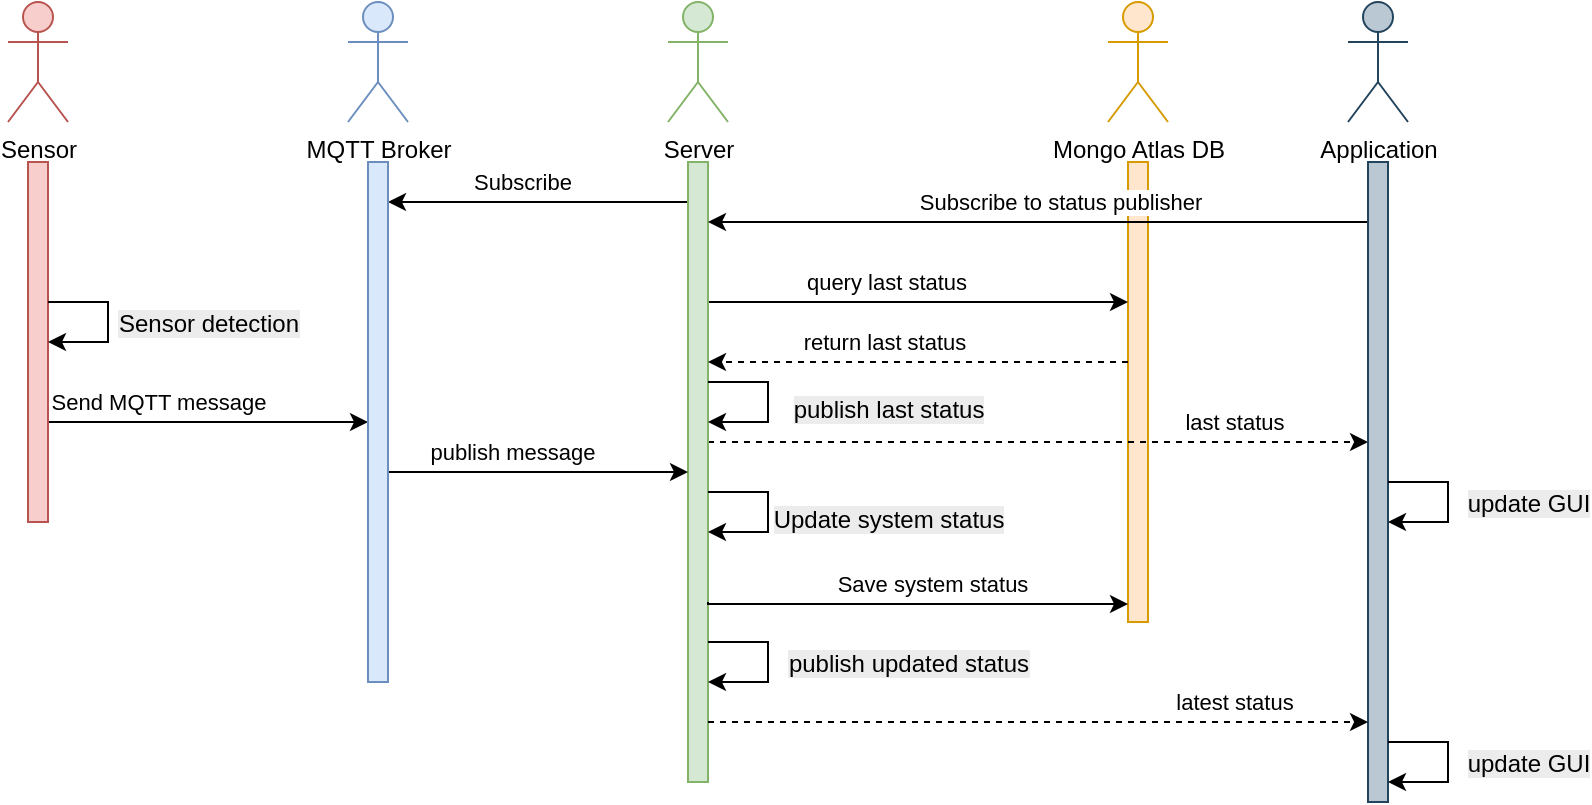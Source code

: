 <mxfile version="26.2.2">
  <diagram name="Page-1" id="u5kcwGDxTyMdxPdFqCsf">
    <mxGraphModel dx="1428" dy="849" grid="1" gridSize="10" guides="1" tooltips="1" connect="1" arrows="1" fold="1" page="1" pageScale="1" pageWidth="850" pageHeight="1100" math="0" shadow="0">
      <root>
        <mxCell id="0" />
        <mxCell id="1" parent="0" />
        <mxCell id="1vytx-_bjhU0ylA-z6P2-14" value="" style="html=1;points=[[0,0,0,0,5],[0,1,0,0,-5],[1,0,0,0,5],[1,1,0,0,-5]];perimeter=orthogonalPerimeter;outlineConnect=0;targetShapes=umlLifeline;portConstraint=eastwest;newEdgeStyle={&quot;curved&quot;:0,&quot;rounded&quot;:0};fillColor=#ffe6cc;strokeColor=#d79b00;" parent="1" vertex="1">
          <mxGeometry x="650" y="150" width="10" height="230" as="geometry" />
        </mxCell>
        <mxCell id="1vytx-_bjhU0ylA-z6P2-1" value="Sensor" style="shape=umlActor;verticalLabelPosition=bottom;verticalAlign=top;html=1;fillColor=#f8cecc;strokeColor=#b85450;" parent="1" vertex="1">
          <mxGeometry x="90" y="70" width="30" height="60" as="geometry" />
        </mxCell>
        <mxCell id="1vytx-_bjhU0ylA-z6P2-4" value="Server" style="shape=umlActor;verticalLabelPosition=bottom;verticalAlign=top;html=1;fillColor=#d5e8d4;strokeColor=#82b366;" parent="1" vertex="1">
          <mxGeometry x="420" y="70" width="30" height="60" as="geometry" />
        </mxCell>
        <mxCell id="1vytx-_bjhU0ylA-z6P2-5" value="Mongo Atlas DB" style="shape=umlActor;verticalLabelPosition=bottom;verticalAlign=top;html=1;fillColor=#ffe6cc;strokeColor=#d79b00;" parent="1" vertex="1">
          <mxGeometry x="640" y="70" width="30" height="60" as="geometry" />
        </mxCell>
        <mxCell id="1vytx-_bjhU0ylA-z6P2-7" value="Application" style="shape=umlActor;verticalLabelPosition=bottom;verticalAlign=top;html=1;fillColor=#bac8d3;strokeColor=#23445d;" parent="1" vertex="1">
          <mxGeometry x="760" y="70" width="30" height="60" as="geometry" />
        </mxCell>
        <mxCell id="1vytx-_bjhU0ylA-z6P2-12" style="edgeStyle=orthogonalEdgeStyle;rounded=0;orthogonalLoop=1;jettySize=auto;html=1;curved=0;" parent="1" target="oxFx_P7a8YHagvrJ16I6-3" edge="1">
          <mxGeometry relative="1" as="geometry">
            <mxPoint x="110" y="310" as="sourcePoint" />
            <mxPoint x="280" y="310" as="targetPoint" />
            <Array as="points">
              <mxPoint x="110" y="280" />
            </Array>
          </mxGeometry>
        </mxCell>
        <mxCell id="1vytx-_bjhU0ylA-z6P2-13" value="Send MQTT message" style="edgeLabel;html=1;align=center;verticalAlign=middle;resizable=0;points=[];" parent="1vytx-_bjhU0ylA-z6P2-12" vertex="1" connectable="0">
          <mxGeometry x="-0.244" y="-1" relative="1" as="geometry">
            <mxPoint x="13" y="-11" as="offset" />
          </mxGeometry>
        </mxCell>
        <mxCell id="1vytx-_bjhU0ylA-z6P2-10" value="" style="html=1;points=[[0,0,0,0,5],[0,1,0,0,-5],[1,0,0,0,5],[1,1,0,0,-5]];perimeter=orthogonalPerimeter;outlineConnect=0;targetShapes=umlLifeline;portConstraint=eastwest;newEdgeStyle={&quot;curved&quot;:0,&quot;rounded&quot;:0};fillColor=#f8cecc;strokeColor=#b85450;" parent="1" vertex="1">
          <mxGeometry x="100" y="150" width="10" height="180" as="geometry" />
        </mxCell>
        <mxCell id="1vytx-_bjhU0ylA-z6P2-31" style="edgeStyle=orthogonalEdgeStyle;rounded=0;orthogonalLoop=1;jettySize=auto;html=1;curved=0;" parent="1" target="1vytx-_bjhU0ylA-z6P2-14" edge="1">
          <mxGeometry relative="1" as="geometry">
            <mxPoint x="440" y="220" as="sourcePoint" />
            <mxPoint x="600" y="220" as="targetPoint" />
            <Array as="points">
              <mxPoint x="620" y="220" />
              <mxPoint x="620" y="220" />
            </Array>
          </mxGeometry>
        </mxCell>
        <mxCell id="1vytx-_bjhU0ylA-z6P2-32" value="query last status" style="edgeLabel;html=1;align=center;verticalAlign=middle;resizable=0;points=[];" parent="1vytx-_bjhU0ylA-z6P2-31" vertex="1" connectable="0">
          <mxGeometry x="-0.229" y="-3" relative="1" as="geometry">
            <mxPoint x="8" y="-13" as="offset" />
          </mxGeometry>
        </mxCell>
        <mxCell id="1vytx-_bjhU0ylA-z6P2-40" style="edgeStyle=orthogonalEdgeStyle;rounded=0;orthogonalLoop=1;jettySize=auto;html=1;curved=0;dashed=1;" parent="1" target="1vytx-_bjhU0ylA-z6P2-24" edge="1">
          <mxGeometry relative="1" as="geometry">
            <mxPoint x="440" y="290" as="sourcePoint" />
            <mxPoint x="720" y="290" as="targetPoint" />
            <Array as="points">
              <mxPoint x="700" y="290" />
              <mxPoint x="700" y="290" />
            </Array>
          </mxGeometry>
        </mxCell>
        <mxCell id="1vytx-_bjhU0ylA-z6P2-41" value="last status" style="edgeLabel;html=1;align=center;verticalAlign=middle;resizable=0;points=[];" parent="1vytx-_bjhU0ylA-z6P2-40" vertex="1" connectable="0">
          <mxGeometry x="0.702" y="1" relative="1" as="geometry">
            <mxPoint x="-18" y="-9" as="offset" />
          </mxGeometry>
        </mxCell>
        <mxCell id="oxFx_P7a8YHagvrJ16I6-5" style="edgeStyle=orthogonalEdgeStyle;rounded=0;orthogonalLoop=1;jettySize=auto;html=1;curved=0;" parent="1" source="1vytx-_bjhU0ylA-z6P2-11" target="oxFx_P7a8YHagvrJ16I6-3" edge="1">
          <mxGeometry relative="1" as="geometry">
            <Array as="points">
              <mxPoint x="370" y="170" />
              <mxPoint x="370" y="170" />
            </Array>
          </mxGeometry>
        </mxCell>
        <mxCell id="oxFx_P7a8YHagvrJ16I6-6" value="Subscribe" style="edgeLabel;html=1;align=center;verticalAlign=middle;resizable=0;points=[];" parent="oxFx_P7a8YHagvrJ16I6-5" vertex="1" connectable="0">
          <mxGeometry x="0.145" y="1" relative="1" as="geometry">
            <mxPoint x="3" y="-11" as="offset" />
          </mxGeometry>
        </mxCell>
        <mxCell id="1vytx-_bjhU0ylA-z6P2-11" value="" style="html=1;points=[[0,0,0,0,5],[0,1,0,0,-5],[1,0,0,0,5],[1,1,0,0,-5]];perimeter=orthogonalPerimeter;outlineConnect=0;targetShapes=umlLifeline;portConstraint=eastwest;newEdgeStyle={&quot;curved&quot;:0,&quot;rounded&quot;:0};fillColor=#d5e8d4;strokeColor=#82b366;" parent="1" vertex="1">
          <mxGeometry x="430" y="150" width="10" height="310" as="geometry" />
        </mxCell>
        <mxCell id="1vytx-_bjhU0ylA-z6P2-33" style="edgeStyle=orthogonalEdgeStyle;rounded=0;orthogonalLoop=1;jettySize=auto;html=1;curved=0;dashed=1;" parent="1" source="1vytx-_bjhU0ylA-z6P2-14" edge="1">
          <mxGeometry relative="1" as="geometry">
            <mxPoint x="600" y="250" as="sourcePoint" />
            <mxPoint x="440" y="250" as="targetPoint" />
            <Array as="points">
              <mxPoint x="600" y="250" />
              <mxPoint x="600" y="250" />
            </Array>
          </mxGeometry>
        </mxCell>
        <mxCell id="1vytx-_bjhU0ylA-z6P2-34" value="return last status" style="edgeLabel;html=1;align=center;verticalAlign=middle;resizable=0;points=[];" parent="1vytx-_bjhU0ylA-z6P2-33" vertex="1" connectable="0">
          <mxGeometry x="0.292" y="2" relative="1" as="geometry">
            <mxPoint x="13" y="-12" as="offset" />
          </mxGeometry>
        </mxCell>
        <mxCell id="1vytx-_bjhU0ylA-z6P2-20" style="edgeStyle=orthogonalEdgeStyle;rounded=0;orthogonalLoop=1;jettySize=auto;html=1;curved=0;elbow=vertical;" parent="1" edge="1">
          <mxGeometry relative="1" as="geometry">
            <mxPoint x="440" y="315" as="sourcePoint" />
            <mxPoint x="440" y="335" as="targetPoint" />
            <Array as="points">
              <mxPoint x="470" y="315" />
            </Array>
          </mxGeometry>
        </mxCell>
        <mxCell id="1vytx-_bjhU0ylA-z6P2-35" value="&lt;span style=&quot;font-size: 12px; background-color: rgb(236, 236, 236);&quot;&gt;Update system status&lt;/span&gt;" style="edgeLabel;html=1;align=center;verticalAlign=middle;resizable=0;points=[];" parent="1vytx-_bjhU0ylA-z6P2-20" vertex="1" connectable="0">
          <mxGeometry x="0.087" y="-3" relative="1" as="geometry">
            <mxPoint x="63" as="offset" />
          </mxGeometry>
        </mxCell>
        <mxCell id="1vytx-_bjhU0ylA-z6P2-22" style="edgeStyle=orthogonalEdgeStyle;rounded=0;orthogonalLoop=1;jettySize=auto;html=1;curved=0;" parent="1" target="1vytx-_bjhU0ylA-z6P2-14" edge="1">
          <mxGeometry relative="1" as="geometry">
            <mxPoint x="440" y="370" as="sourcePoint" />
            <mxPoint x="600" y="371" as="targetPoint" />
            <Array as="points">
              <mxPoint x="440" y="371" />
            </Array>
          </mxGeometry>
        </mxCell>
        <mxCell id="1vytx-_bjhU0ylA-z6P2-23" value="Save system status" style="edgeLabel;html=1;align=center;verticalAlign=middle;resizable=0;points=[];" parent="1vytx-_bjhU0ylA-z6P2-22" vertex="1" connectable="0">
          <mxGeometry x="0.25" relative="1" as="geometry">
            <mxPoint x="-19" y="-10" as="offset" />
          </mxGeometry>
        </mxCell>
        <mxCell id="1vytx-_bjhU0ylA-z6P2-25" style="edgeStyle=orthogonalEdgeStyle;rounded=0;orthogonalLoop=1;jettySize=auto;html=1;curved=0;" parent="1" source="1vytx-_bjhU0ylA-z6P2-24" target="1vytx-_bjhU0ylA-z6P2-11" edge="1">
          <mxGeometry relative="1" as="geometry">
            <Array as="points">
              <mxPoint x="570" y="180" />
              <mxPoint x="570" y="180" />
            </Array>
          </mxGeometry>
        </mxCell>
        <mxCell id="1vytx-_bjhU0ylA-z6P2-26" value="Subscribe to status publisher" style="edgeLabel;html=1;align=center;verticalAlign=middle;resizable=0;points=[];" parent="1vytx-_bjhU0ylA-z6P2-25" vertex="1" connectable="0">
          <mxGeometry x="0.363" y="1" relative="1" as="geometry">
            <mxPoint x="71" y="-11" as="offset" />
          </mxGeometry>
        </mxCell>
        <mxCell id="1vytx-_bjhU0ylA-z6P2-24" value="" style="html=1;points=[[0,0,0,0,5],[0,1,0,0,-5],[1,0,0,0,5],[1,1,0,0,-5]];perimeter=orthogonalPerimeter;outlineConnect=0;targetShapes=umlLifeline;portConstraint=eastwest;newEdgeStyle={&quot;curved&quot;:0,&quot;rounded&quot;:0};fillColor=#bac8d3;strokeColor=#23445d;" parent="1" vertex="1">
          <mxGeometry x="770" y="150" width="10" height="320" as="geometry" />
        </mxCell>
        <mxCell id="1vytx-_bjhU0ylA-z6P2-36" style="edgeStyle=orthogonalEdgeStyle;rounded=0;orthogonalLoop=1;jettySize=auto;html=1;curved=0;elbow=vertical;" parent="1" edge="1">
          <mxGeometry relative="1" as="geometry">
            <mxPoint x="440" y="260" as="sourcePoint" />
            <mxPoint x="440" y="280" as="targetPoint" />
            <Array as="points">
              <mxPoint x="470" y="260" />
            </Array>
          </mxGeometry>
        </mxCell>
        <mxCell id="1vytx-_bjhU0ylA-z6P2-37" value="&lt;span style=&quot;font-size: 12px; background-color: rgb(236, 236, 236);&quot;&gt;publish last status&lt;/span&gt;" style="edgeLabel;html=1;align=center;verticalAlign=middle;resizable=0;points=[];" parent="1vytx-_bjhU0ylA-z6P2-36" vertex="1" connectable="0">
          <mxGeometry x="0.087" y="-3" relative="1" as="geometry">
            <mxPoint x="63" as="offset" />
          </mxGeometry>
        </mxCell>
        <mxCell id="1vytx-_bjhU0ylA-z6P2-38" style="edgeStyle=orthogonalEdgeStyle;rounded=0;orthogonalLoop=1;jettySize=auto;html=1;curved=0;elbow=vertical;" parent="1" edge="1">
          <mxGeometry relative="1" as="geometry">
            <mxPoint x="440" y="390" as="sourcePoint" />
            <mxPoint x="440" y="410" as="targetPoint" />
            <Array as="points">
              <mxPoint x="470" y="390" />
            </Array>
          </mxGeometry>
        </mxCell>
        <mxCell id="1vytx-_bjhU0ylA-z6P2-39" value="&lt;span style=&quot;font-size: 12px; background-color: rgb(236, 236, 236);&quot;&gt;publish updated status&lt;/span&gt;" style="edgeLabel;html=1;align=center;verticalAlign=middle;resizable=0;points=[];" parent="1vytx-_bjhU0ylA-z6P2-38" vertex="1" connectable="0">
          <mxGeometry x="0.087" y="-3" relative="1" as="geometry">
            <mxPoint x="73" y="-3" as="offset" />
          </mxGeometry>
        </mxCell>
        <mxCell id="1vytx-_bjhU0ylA-z6P2-42" style="edgeStyle=orthogonalEdgeStyle;rounded=0;orthogonalLoop=1;jettySize=auto;html=1;curved=0;elbow=vertical;" parent="1" edge="1">
          <mxGeometry relative="1" as="geometry">
            <mxPoint x="780" y="310" as="sourcePoint" />
            <mxPoint x="780" y="330" as="targetPoint" />
            <Array as="points">
              <mxPoint x="810" y="310" />
            </Array>
          </mxGeometry>
        </mxCell>
        <mxCell id="1vytx-_bjhU0ylA-z6P2-43" value="&lt;span style=&quot;font-size: 12px; background-color: rgb(236, 236, 236);&quot;&gt;update GUI&lt;/span&gt;" style="edgeLabel;html=1;align=center;verticalAlign=middle;resizable=0;points=[];" parent="1vytx-_bjhU0ylA-z6P2-42" vertex="1" connectable="0">
          <mxGeometry x="0.087" y="-3" relative="1" as="geometry">
            <mxPoint x="43" y="-3" as="offset" />
          </mxGeometry>
        </mxCell>
        <mxCell id="1vytx-_bjhU0ylA-z6P2-44" style="edgeStyle=orthogonalEdgeStyle;rounded=0;orthogonalLoop=1;jettySize=auto;html=1;curved=0;dashed=1;" parent="1" target="1vytx-_bjhU0ylA-z6P2-24" edge="1">
          <mxGeometry relative="1" as="geometry">
            <mxPoint x="440" y="430" as="sourcePoint" />
            <mxPoint x="720" y="430" as="targetPoint" />
            <Array as="points">
              <mxPoint x="710" y="430" />
              <mxPoint x="710" y="430" />
            </Array>
          </mxGeometry>
        </mxCell>
        <mxCell id="1vytx-_bjhU0ylA-z6P2-45" value="latest status" style="edgeLabel;html=1;align=center;verticalAlign=middle;resizable=0;points=[];" parent="1vytx-_bjhU0ylA-z6P2-44" vertex="1" connectable="0">
          <mxGeometry x="0.702" y="1" relative="1" as="geometry">
            <mxPoint x="-18" y="-9" as="offset" />
          </mxGeometry>
        </mxCell>
        <mxCell id="1vytx-_bjhU0ylA-z6P2-46" style="edgeStyle=orthogonalEdgeStyle;rounded=0;orthogonalLoop=1;jettySize=auto;html=1;curved=0;elbow=vertical;" parent="1" edge="1">
          <mxGeometry relative="1" as="geometry">
            <mxPoint x="780" y="440" as="sourcePoint" />
            <mxPoint x="780" y="460" as="targetPoint" />
            <Array as="points">
              <mxPoint x="810" y="440" />
            </Array>
          </mxGeometry>
        </mxCell>
        <mxCell id="1vytx-_bjhU0ylA-z6P2-47" value="&lt;span style=&quot;font-size: 12px; background-color: rgb(236, 236, 236);&quot;&gt;update GUI&lt;/span&gt;" style="edgeLabel;html=1;align=center;verticalAlign=middle;resizable=0;points=[];" parent="1vytx-_bjhU0ylA-z6P2-46" vertex="1" connectable="0">
          <mxGeometry x="0.087" y="-3" relative="1" as="geometry">
            <mxPoint x="43" y="-3" as="offset" />
          </mxGeometry>
        </mxCell>
        <mxCell id="1vytx-_bjhU0ylA-z6P2-48" style="edgeStyle=orthogonalEdgeStyle;rounded=0;orthogonalLoop=1;jettySize=auto;html=1;curved=0;elbow=vertical;" parent="1" edge="1">
          <mxGeometry relative="1" as="geometry">
            <mxPoint x="110" y="220" as="sourcePoint" />
            <mxPoint x="110" y="240" as="targetPoint" />
            <Array as="points">
              <mxPoint x="140" y="220" />
            </Array>
          </mxGeometry>
        </mxCell>
        <mxCell id="1vytx-_bjhU0ylA-z6P2-49" value="&lt;span style=&quot;font-size: 12px; background-color: rgb(236, 236, 236);&quot;&gt;Sensor detection&lt;/span&gt;" style="edgeLabel;html=1;align=center;verticalAlign=middle;resizable=0;points=[];" parent="1vytx-_bjhU0ylA-z6P2-48" vertex="1" connectable="0">
          <mxGeometry x="0.087" y="-3" relative="1" as="geometry">
            <mxPoint x="53" y="-3" as="offset" />
          </mxGeometry>
        </mxCell>
        <mxCell id="oxFx_P7a8YHagvrJ16I6-2" value="MQTT Broker" style="shape=umlActor;verticalLabelPosition=bottom;verticalAlign=top;html=1;fillColor=#dae8fc;strokeColor=#6c8ebf;" parent="1" vertex="1">
          <mxGeometry x="260" y="70" width="30" height="60" as="geometry" />
        </mxCell>
        <mxCell id="oxFx_P7a8YHagvrJ16I6-7" style="edgeStyle=orthogonalEdgeStyle;rounded=0;orthogonalLoop=1;jettySize=auto;html=1;curved=0;" parent="1" source="oxFx_P7a8YHagvrJ16I6-3" target="1vytx-_bjhU0ylA-z6P2-11" edge="1">
          <mxGeometry relative="1" as="geometry">
            <Array as="points">
              <mxPoint x="350" y="305" />
              <mxPoint x="350" y="305" />
            </Array>
          </mxGeometry>
        </mxCell>
        <mxCell id="oxFx_P7a8YHagvrJ16I6-8" value="publish message" style="edgeLabel;html=1;align=center;verticalAlign=middle;resizable=0;points=[];" parent="oxFx_P7a8YHagvrJ16I6-7" vertex="1" connectable="0">
          <mxGeometry x="-0.364" y="-2" relative="1" as="geometry">
            <mxPoint x="14" y="-12" as="offset" />
          </mxGeometry>
        </mxCell>
        <mxCell id="oxFx_P7a8YHagvrJ16I6-3" value="" style="html=1;points=[[0,0,0,0,5],[0,1,0,0,-5],[1,0,0,0,5],[1,1,0,0,-5]];perimeter=orthogonalPerimeter;outlineConnect=0;targetShapes=umlLifeline;portConstraint=eastwest;newEdgeStyle={&quot;curved&quot;:0,&quot;rounded&quot;:0};fillColor=#dae8fc;strokeColor=#6c8ebf;" parent="1" vertex="1">
          <mxGeometry x="270" y="150" width="10" height="260" as="geometry" />
        </mxCell>
      </root>
    </mxGraphModel>
  </diagram>
</mxfile>
